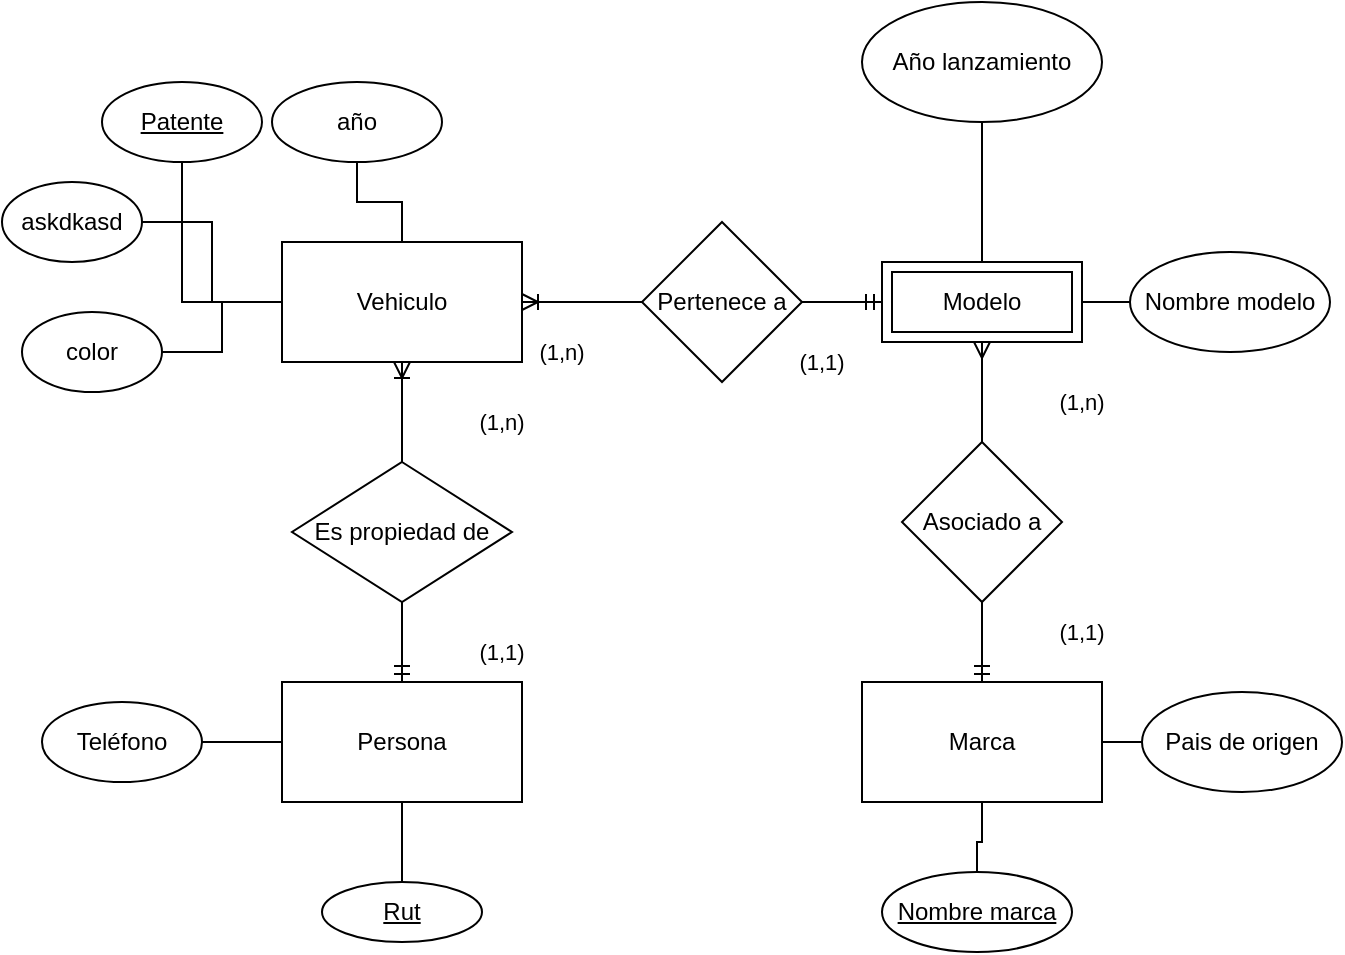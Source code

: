 <mxfile version="17.2.4" type="device" pages="4"><diagram id="FeTEVUHODnW6jbgKXBpx" name="Problema 1 MER"><mxGraphModel dx="1695" dy="571" grid="1" gridSize="10" guides="1" tooltips="1" connect="1" arrows="1" fold="1" page="1" pageScale="1" pageWidth="827" pageHeight="1169" math="0" shadow="0"><root><mxCell id="0"/><mxCell id="1" parent="0"/><mxCell id="eAlijADixd8yCNqwnIqS-9" value="" style="edgeStyle=orthogonalEdgeStyle;shape=connector;rounded=0;orthogonalLoop=1;jettySize=auto;html=1;labelBackgroundColor=default;fontFamily=Helvetica;fontSize=11;fontColor=default;endArrow=none;endFill=0;strokeColor=default;startArrow=ERmany;startFill=0;" parent="1" source="eAlijADixd8yCNqwnIqS-1" target="eAlijADixd8yCNqwnIqS-8" edge="1"><mxGeometry relative="1" as="geometry"/></mxCell><mxCell id="eAlijADixd8yCNqwnIqS-35" value="" style="edgeStyle=orthogonalEdgeStyle;shape=connector;rounded=0;orthogonalLoop=1;jettySize=auto;html=1;labelBackgroundColor=default;fontFamily=Helvetica;fontSize=11;fontColor=default;endArrow=none;endFill=0;strokeColor=default;" parent="1" source="eAlijADixd8yCNqwnIqS-1" target="eAlijADixd8yCNqwnIqS-34" edge="1"><mxGeometry relative="1" as="geometry"/></mxCell><mxCell id="eAlijADixd8yCNqwnIqS-38" value="" style="edgeStyle=orthogonalEdgeStyle;shape=connector;rounded=0;orthogonalLoop=1;jettySize=auto;html=1;labelBackgroundColor=default;fontFamily=Helvetica;fontSize=11;fontColor=default;endArrow=none;endFill=0;strokeColor=default;" parent="1" source="eAlijADixd8yCNqwnIqS-1" target="eAlijADixd8yCNqwnIqS-37" edge="1"><mxGeometry relative="1" as="geometry"/></mxCell><mxCell id="eAlijADixd8yCNqwnIqS-1" value="Modelo" style="shape=ext;margin=3;double=1;whiteSpace=wrap;html=1;align=center;" parent="1" vertex="1"><mxGeometry x="350" y="310" width="100" height="40" as="geometry"/></mxCell><mxCell id="eAlijADixd8yCNqwnIqS-17" value="" style="edgeStyle=orthogonalEdgeStyle;shape=connector;rounded=0;orthogonalLoop=1;jettySize=auto;html=1;labelBackgroundColor=default;fontFamily=Helvetica;fontSize=11;fontColor=default;endArrow=none;endFill=0;strokeColor=default;startArrow=ERoneToMany;startFill=0;" parent="1" source="eAlijADixd8yCNqwnIqS-2" target="eAlijADixd8yCNqwnIqS-16" edge="1"><mxGeometry relative="1" as="geometry"/></mxCell><mxCell id="eAlijADixd8yCNqwnIqS-20" style="edgeStyle=orthogonalEdgeStyle;shape=connector;rounded=0;orthogonalLoop=1;jettySize=auto;html=1;entryX=0.5;entryY=0;entryDx=0;entryDy=0;labelBackgroundColor=default;fontFamily=Helvetica;fontSize=11;fontColor=default;endArrow=none;endFill=0;strokeColor=default;startArrow=ERoneToMany;startFill=0;" parent="1" source="eAlijADixd8yCNqwnIqS-2" target="eAlijADixd8yCNqwnIqS-19" edge="1"><mxGeometry relative="1" as="geometry"/></mxCell><mxCell id="eAlijADixd8yCNqwnIqS-29" value="" style="edgeStyle=orthogonalEdgeStyle;shape=connector;rounded=0;orthogonalLoop=1;jettySize=auto;html=1;labelBackgroundColor=default;fontFamily=Helvetica;fontSize=11;fontColor=default;endArrow=none;endFill=0;strokeColor=default;" parent="1" source="eAlijADixd8yCNqwnIqS-2" target="eAlijADixd8yCNqwnIqS-28" edge="1"><mxGeometry relative="1" as="geometry"/></mxCell><mxCell id="eAlijADixd8yCNqwnIqS-32" value="" style="edgeStyle=orthogonalEdgeStyle;shape=connector;rounded=0;orthogonalLoop=1;jettySize=auto;html=1;labelBackgroundColor=default;fontFamily=Helvetica;fontSize=11;fontColor=default;endArrow=none;endFill=0;strokeColor=default;" parent="1" source="eAlijADixd8yCNqwnIqS-2" target="eAlijADixd8yCNqwnIqS-31" edge="1"><mxGeometry relative="1" as="geometry"/></mxCell><mxCell id="eAlijADixd8yCNqwnIqS-33" style="edgeStyle=orthogonalEdgeStyle;shape=connector;rounded=0;orthogonalLoop=1;jettySize=auto;html=1;entryX=1;entryY=0.5;entryDx=0;entryDy=0;labelBackgroundColor=default;fontFamily=Helvetica;fontSize=11;fontColor=default;endArrow=none;endFill=0;strokeColor=default;" parent="1" source="eAlijADixd8yCNqwnIqS-2" target="eAlijADixd8yCNqwnIqS-30" edge="1"><mxGeometry relative="1" as="geometry"/></mxCell><mxCell id="aND8Yfw5KVWPtLAbmA1z-2" value="" style="edgeStyle=orthogonalEdgeStyle;rounded=0;orthogonalLoop=1;jettySize=auto;html=1;endArrow=none;endFill=0;" parent="1" source="eAlijADixd8yCNqwnIqS-2" target="aND8Yfw5KVWPtLAbmA1z-1" edge="1"><mxGeometry relative="1" as="geometry"/></mxCell><mxCell id="eAlijADixd8yCNqwnIqS-2" value="Vehiculo" style="whiteSpace=wrap;html=1;" parent="1" vertex="1"><mxGeometry x="50" y="300" width="120" height="60" as="geometry"/></mxCell><mxCell id="eAlijADixd8yCNqwnIqS-45" value="" style="edgeStyle=orthogonalEdgeStyle;shape=connector;rounded=0;orthogonalLoop=1;jettySize=auto;html=1;labelBackgroundColor=default;fontFamily=Helvetica;fontSize=11;fontColor=default;endArrow=none;endFill=0;strokeColor=default;" parent="1" source="eAlijADixd8yCNqwnIqS-4" target="eAlijADixd8yCNqwnIqS-44" edge="1"><mxGeometry relative="1" as="geometry"/></mxCell><mxCell id="eAlijADixd8yCNqwnIqS-47" value="" style="edgeStyle=orthogonalEdgeStyle;shape=connector;rounded=0;orthogonalLoop=1;jettySize=auto;html=1;labelBackgroundColor=default;fontFamily=Helvetica;fontSize=11;fontColor=default;endArrow=none;endFill=0;strokeColor=default;" parent="1" source="eAlijADixd8yCNqwnIqS-4" target="eAlijADixd8yCNqwnIqS-46" edge="1"><mxGeometry relative="1" as="geometry"/></mxCell><mxCell id="eAlijADixd8yCNqwnIqS-4" value="Persona" style="whiteSpace=wrap;html=1;" parent="1" vertex="1"><mxGeometry x="50" y="520" width="120" height="60" as="geometry"/></mxCell><mxCell id="eAlijADixd8yCNqwnIqS-40" value="" style="edgeStyle=orthogonalEdgeStyle;shape=connector;rounded=0;orthogonalLoop=1;jettySize=auto;html=1;labelBackgroundColor=default;fontFamily=Helvetica;fontSize=11;fontColor=default;endArrow=none;endFill=0;strokeColor=default;" parent="1" source="eAlijADixd8yCNqwnIqS-6" target="eAlijADixd8yCNqwnIqS-39" edge="1"><mxGeometry relative="1" as="geometry"/></mxCell><mxCell id="eAlijADixd8yCNqwnIqS-42" value="" style="edgeStyle=orthogonalEdgeStyle;shape=connector;rounded=0;orthogonalLoop=1;jettySize=auto;html=1;labelBackgroundColor=default;fontFamily=Helvetica;fontSize=11;fontColor=default;endArrow=none;endFill=0;strokeColor=default;" parent="1" source="eAlijADixd8yCNqwnIqS-6" target="eAlijADixd8yCNqwnIqS-41" edge="1"><mxGeometry relative="1" as="geometry"/></mxCell><mxCell id="eAlijADixd8yCNqwnIqS-6" value="Marca" style="whiteSpace=wrap;html=1;" parent="1" vertex="1"><mxGeometry x="340" y="520" width="120" height="60" as="geometry"/></mxCell><mxCell id="eAlijADixd8yCNqwnIqS-11" style="edgeStyle=orthogonalEdgeStyle;shape=connector;rounded=0;orthogonalLoop=1;jettySize=auto;html=1;entryX=0.5;entryY=0;entryDx=0;entryDy=0;labelBackgroundColor=default;fontFamily=Helvetica;fontSize=11;fontColor=default;endArrow=ERmandOne;endFill=0;strokeColor=default;" parent="1" source="eAlijADixd8yCNqwnIqS-8" target="eAlijADixd8yCNqwnIqS-6" edge="1"><mxGeometry relative="1" as="geometry"/></mxCell><mxCell id="eAlijADixd8yCNqwnIqS-8" value="Asociado a" style="rhombus;whiteSpace=wrap;html=1;" parent="1" vertex="1"><mxGeometry x="360" y="400" width="80" height="80" as="geometry"/></mxCell><mxCell id="eAlijADixd8yCNqwnIqS-18" style="edgeStyle=orthogonalEdgeStyle;shape=connector;rounded=0;orthogonalLoop=1;jettySize=auto;html=1;entryX=0;entryY=0.5;entryDx=0;entryDy=0;labelBackgroundColor=default;fontFamily=Helvetica;fontSize=11;fontColor=default;endArrow=ERmandOne;endFill=0;strokeColor=default;" parent="1" source="eAlijADixd8yCNqwnIqS-16" target="eAlijADixd8yCNqwnIqS-1" edge="1"><mxGeometry relative="1" as="geometry"/></mxCell><mxCell id="eAlijADixd8yCNqwnIqS-16" value="Pertenece a" style="rhombus;whiteSpace=wrap;html=1;" parent="1" vertex="1"><mxGeometry x="230" y="290" width="80" height="80" as="geometry"/></mxCell><mxCell id="eAlijADixd8yCNqwnIqS-21" style="edgeStyle=orthogonalEdgeStyle;shape=connector;rounded=0;orthogonalLoop=1;jettySize=auto;html=1;entryX=0.5;entryY=0;entryDx=0;entryDy=0;labelBackgroundColor=default;fontFamily=Helvetica;fontSize=11;fontColor=default;endArrow=ERmandOne;endFill=0;strokeColor=default;" parent="1" source="eAlijADixd8yCNqwnIqS-19" target="eAlijADixd8yCNqwnIqS-4" edge="1"><mxGeometry relative="1" as="geometry"/></mxCell><mxCell id="eAlijADixd8yCNqwnIqS-19" value="Es propiedad de" style="rhombus;whiteSpace=wrap;html=1;" parent="1" vertex="1"><mxGeometry x="55" y="410" width="110" height="70" as="geometry"/></mxCell><mxCell id="eAlijADixd8yCNqwnIqS-22" value="(1,n)" style="text;html=1;strokeColor=none;fillColor=none;align=center;verticalAlign=middle;whiteSpace=wrap;rounded=0;fontFamily=Helvetica;fontSize=11;fontColor=default;" parent="1" vertex="1"><mxGeometry x="160" y="340" width="60" height="30" as="geometry"/></mxCell><mxCell id="eAlijADixd8yCNqwnIqS-23" value="(1,1)" style="text;html=1;strokeColor=none;fillColor=none;align=center;verticalAlign=middle;whiteSpace=wrap;rounded=0;fontFamily=Helvetica;fontSize=11;fontColor=default;" parent="1" vertex="1"><mxGeometry x="130" y="490" width="60" height="30" as="geometry"/></mxCell><mxCell id="eAlijADixd8yCNqwnIqS-24" value="(1,n)" style="text;html=1;strokeColor=none;fillColor=none;align=center;verticalAlign=middle;whiteSpace=wrap;rounded=0;fontFamily=Helvetica;fontSize=11;fontColor=default;" parent="1" vertex="1"><mxGeometry x="420" y="365" width="60" height="30" as="geometry"/></mxCell><mxCell id="eAlijADixd8yCNqwnIqS-25" value="(1,1)" style="text;html=1;strokeColor=none;fillColor=none;align=center;verticalAlign=middle;whiteSpace=wrap;rounded=0;fontFamily=Helvetica;fontSize=11;fontColor=default;" parent="1" vertex="1"><mxGeometry x="420" y="480" width="60" height="30" as="geometry"/></mxCell><mxCell id="eAlijADixd8yCNqwnIqS-27" value="(1,1)" style="text;html=1;strokeColor=none;fillColor=none;align=center;verticalAlign=middle;whiteSpace=wrap;rounded=0;fontFamily=Helvetica;fontSize=11;fontColor=default;" parent="1" vertex="1"><mxGeometry x="290" y="345" width="60" height="30" as="geometry"/></mxCell><mxCell id="eAlijADixd8yCNqwnIqS-28" value="año" style="ellipse;whiteSpace=wrap;html=1;" parent="1" vertex="1"><mxGeometry x="45" y="220" width="85" height="40" as="geometry"/></mxCell><mxCell id="eAlijADixd8yCNqwnIqS-30" value="color" style="ellipse;whiteSpace=wrap;html=1;" parent="1" vertex="1"><mxGeometry x="-80" y="335" width="70" height="40" as="geometry"/></mxCell><mxCell id="eAlijADixd8yCNqwnIqS-31" value="&lt;u&gt;Patente&lt;/u&gt;" style="ellipse;whiteSpace=wrap;html=1;" parent="1" vertex="1"><mxGeometry x="-40" y="220" width="80" height="40" as="geometry"/></mxCell><mxCell id="eAlijADixd8yCNqwnIqS-34" value="Año lanzamiento" style="ellipse;whiteSpace=wrap;html=1;" parent="1" vertex="1"><mxGeometry x="340" y="180" width="120" height="60" as="geometry"/></mxCell><mxCell id="eAlijADixd8yCNqwnIqS-37" value="Nombre modelo" style="ellipse;whiteSpace=wrap;html=1;" parent="1" vertex="1"><mxGeometry x="474" y="305" width="100" height="50" as="geometry"/></mxCell><mxCell id="eAlijADixd8yCNqwnIqS-39" value="&lt;u&gt;Nombre marca&lt;/u&gt;" style="ellipse;whiteSpace=wrap;html=1;" parent="1" vertex="1"><mxGeometry x="350" y="615" width="95" height="40" as="geometry"/></mxCell><mxCell id="eAlijADixd8yCNqwnIqS-41" value="Pais de origen" style="ellipse;whiteSpace=wrap;html=1;" parent="1" vertex="1"><mxGeometry x="480" y="525" width="100" height="50" as="geometry"/></mxCell><mxCell id="eAlijADixd8yCNqwnIqS-44" value="&lt;u&gt;Rut&lt;/u&gt;" style="ellipse;whiteSpace=wrap;html=1;" parent="1" vertex="1"><mxGeometry x="70" y="620" width="80" height="30" as="geometry"/></mxCell><mxCell id="eAlijADixd8yCNqwnIqS-46" value="Teléfono" style="ellipse;whiteSpace=wrap;html=1;" parent="1" vertex="1"><mxGeometry x="-70" y="530" width="80" height="40" as="geometry"/></mxCell><mxCell id="DFjZE_S39cY2DiMpNn_W-1" value="(1,n)" style="text;html=1;strokeColor=none;fillColor=none;align=center;verticalAlign=middle;whiteSpace=wrap;rounded=0;fontFamily=Helvetica;fontSize=11;fontColor=default;" parent="1" vertex="1"><mxGeometry x="130" y="375" width="60" height="30" as="geometry"/></mxCell><mxCell id="aND8Yfw5KVWPtLAbmA1z-1" value="askdkasd" style="ellipse;whiteSpace=wrap;html=1;" parent="1" vertex="1"><mxGeometry x="-90" y="270" width="70" height="40" as="geometry"/></mxCell></root></mxGraphModel></diagram><diagram id="ierAbVzmoJfhPXEU9FlO" name="Problema 1 ER"><mxGraphModel dx="868" dy="571" grid="1" gridSize="10" guides="1" tooltips="1" connect="1" arrows="1" fold="1" page="1" pageScale="1" pageWidth="827" pageHeight="1169" math="0" shadow="0"><root><mxCell id="0"/><mxCell id="1" parent="0"/><mxCell id="B7SVdJvFRqgjjWsrW8Qo-39" style="edgeStyle=orthogonalEdgeStyle;shape=connector;rounded=0;orthogonalLoop=1;jettySize=auto;html=1;entryX=0.5;entryY=0;entryDx=0;entryDy=0;labelBackgroundColor=default;fontFamily=Helvetica;fontSize=11;fontColor=default;startArrow=ERoneToMany;startFill=0;endArrow=ERmandOne;endFill=0;strokeColor=default;" parent="1" source="aEmFeSSKB9h5bBuDPk_W-1" target="B7SVdJvFRqgjjWsrW8Qo-12" edge="1"><mxGeometry relative="1" as="geometry"><mxPoint x="510" y="215" as="sourcePoint"/></mxGeometry></mxCell><mxCell id="EK0SwFGWpsUuicQt6Kto-5" value="" style="edgeStyle=orthogonalEdgeStyle;shape=connector;rounded=0;orthogonalLoop=1;jettySize=auto;html=1;labelBackgroundColor=default;fontFamily=Helvetica;fontSize=11;fontColor=default;endArrow=ERmandOne;endFill=0;strokeColor=default;startArrow=ERoneToMany;startFill=0;" parent="1" source="EK0SwFGWpsUuicQt6Kto-40" target="aEmFeSSKB9h5bBuDPk_W-1" edge="1"><mxGeometry relative="1" as="geometry"><mxPoint x="300" y="190" as="sourcePoint"/><mxPoint x="460" y="195" as="targetPoint"/></mxGeometry></mxCell><mxCell id="B7SVdJvFRqgjjWsrW8Qo-11" style="edgeStyle=orthogonalEdgeStyle;shape=connector;rounded=0;orthogonalLoop=1;jettySize=auto;html=1;entryX=0.5;entryY=0;entryDx=0;entryDy=0;labelBackgroundColor=default;fontFamily=Helvetica;fontSize=11;fontColor=default;startArrow=ERoneToMany;startFill=0;endArrow=ERmandOne;endFill=0;strokeColor=default;" parent="1" source="EK0SwFGWpsUuicQt6Kto-40" target="B7SVdJvFRqgjjWsrW8Qo-1" edge="1"><mxGeometry relative="1" as="geometry"/></mxCell><mxCell id="EK0SwFGWpsUuicQt6Kto-40" value="Vehiculo" style="shape=table;startSize=30;container=1;collapsible=1;childLayout=tableLayout;fixedRows=1;rowLines=0;fontStyle=1;align=center;resizeLast=1;fontFamily=Helvetica;fontSize=11;fontColor=default;" parent="1" vertex="1"><mxGeometry x="190" y="150" width="160" height="120" as="geometry"/></mxCell><mxCell id="EK0SwFGWpsUuicQt6Kto-41" value="" style="shape=tableRow;horizontal=0;startSize=0;swimlaneHead=0;swimlaneBody=0;fillColor=none;collapsible=0;dropTarget=0;points=[[0,0.5],[1,0.5]];portConstraint=eastwest;top=0;left=0;right=0;bottom=1;fontFamily=Helvetica;fontSize=11;fontColor=default;" parent="EK0SwFGWpsUuicQt6Kto-40" vertex="1"><mxGeometry y="30" width="160" height="30" as="geometry"/></mxCell><mxCell id="EK0SwFGWpsUuicQt6Kto-42" value="PK" style="shape=partialRectangle;connectable=0;fillColor=none;top=0;left=0;bottom=0;right=0;fontStyle=1;overflow=hidden;fontFamily=Helvetica;fontSize=11;fontColor=default;" parent="EK0SwFGWpsUuicQt6Kto-41" vertex="1"><mxGeometry width="30" height="30" as="geometry"><mxRectangle width="30" height="30" as="alternateBounds"/></mxGeometry></mxCell><mxCell id="EK0SwFGWpsUuicQt6Kto-43" value="Patente" style="shape=partialRectangle;connectable=0;fillColor=none;top=0;left=0;bottom=0;right=0;align=left;spacingLeft=6;fontStyle=5;overflow=hidden;fontFamily=Helvetica;fontSize=11;fontColor=default;" parent="EK0SwFGWpsUuicQt6Kto-41" vertex="1"><mxGeometry x="30" width="130" height="30" as="geometry"><mxRectangle width="130" height="30" as="alternateBounds"/></mxGeometry></mxCell><mxCell id="EK0SwFGWpsUuicQt6Kto-44" value="" style="shape=tableRow;horizontal=0;startSize=0;swimlaneHead=0;swimlaneBody=0;fillColor=none;collapsible=0;dropTarget=0;points=[[0,0.5],[1,0.5]];portConstraint=eastwest;top=0;left=0;right=0;bottom=0;fontFamily=Helvetica;fontSize=11;fontColor=default;" parent="EK0SwFGWpsUuicQt6Kto-40" vertex="1"><mxGeometry y="60" width="160" height="30" as="geometry"/></mxCell><mxCell id="EK0SwFGWpsUuicQt6Kto-45" value="" style="shape=partialRectangle;connectable=0;fillColor=none;top=0;left=0;bottom=0;right=0;editable=1;overflow=hidden;fontFamily=Helvetica;fontSize=11;fontColor=default;" parent="EK0SwFGWpsUuicQt6Kto-44" vertex="1"><mxGeometry width="30" height="30" as="geometry"><mxRectangle width="30" height="30" as="alternateBounds"/></mxGeometry></mxCell><mxCell id="EK0SwFGWpsUuicQt6Kto-46" value="Año " style="shape=partialRectangle;connectable=0;fillColor=none;top=0;left=0;bottom=0;right=0;align=left;spacingLeft=6;overflow=hidden;fontFamily=Helvetica;fontSize=11;fontColor=default;" parent="EK0SwFGWpsUuicQt6Kto-44" vertex="1"><mxGeometry x="30" width="130" height="30" as="geometry"><mxRectangle width="130" height="30" as="alternateBounds"/></mxGeometry></mxCell><mxCell id="EK0SwFGWpsUuicQt6Kto-47" value="" style="shape=tableRow;horizontal=0;startSize=0;swimlaneHead=0;swimlaneBody=0;fillColor=none;collapsible=0;dropTarget=0;points=[[0,0.5],[1,0.5]];portConstraint=eastwest;top=0;left=0;right=0;bottom=0;fontFamily=Helvetica;fontSize=11;fontColor=default;" parent="EK0SwFGWpsUuicQt6Kto-40" vertex="1"><mxGeometry y="90" width="160" height="30" as="geometry"/></mxCell><mxCell id="EK0SwFGWpsUuicQt6Kto-48" value="" style="shape=partialRectangle;connectable=0;fillColor=none;top=0;left=0;bottom=0;right=0;editable=1;overflow=hidden;fontFamily=Helvetica;fontSize=11;fontColor=default;" parent="EK0SwFGWpsUuicQt6Kto-47" vertex="1"><mxGeometry width="30" height="30" as="geometry"><mxRectangle width="30" height="30" as="alternateBounds"/></mxGeometry></mxCell><mxCell id="EK0SwFGWpsUuicQt6Kto-49" value="Color" style="shape=partialRectangle;connectable=0;fillColor=none;top=0;left=0;bottom=0;right=0;align=left;spacingLeft=6;overflow=hidden;fontFamily=Helvetica;fontSize=11;fontColor=default;" parent="EK0SwFGWpsUuicQt6Kto-47" vertex="1"><mxGeometry x="30" width="130" height="30" as="geometry"><mxRectangle width="130" height="30" as="alternateBounds"/></mxGeometry></mxCell><mxCell id="EK0SwFGWpsUuicQt6Kto-54" value="Es propiedad de" style="text;html=1;strokeColor=none;fillColor=none;align=center;verticalAlign=middle;whiteSpace=wrap;rounded=0;fontFamily=Helvetica;fontSize=11;fontColor=default;" parent="1" vertex="1"><mxGeometry x="290" y="290" width="90" height="30" as="geometry"/></mxCell><mxCell id="B7SVdJvFRqgjjWsrW8Qo-1" value="Persona" style="shape=table;startSize=30;container=1;collapsible=1;childLayout=tableLayout;fixedRows=1;rowLines=0;fontStyle=1;align=center;resizeLast=1;fontFamily=Helvetica;fontSize=11;fontColor=default;" parent="1" vertex="1"><mxGeometry x="180" y="340" width="180" height="160" as="geometry"/></mxCell><mxCell id="B7SVdJvFRqgjjWsrW8Qo-2" value="" style="shape=tableRow;horizontal=0;startSize=0;swimlaneHead=0;swimlaneBody=0;fillColor=none;collapsible=0;dropTarget=0;points=[[0,0.5],[1,0.5]];portConstraint=eastwest;top=0;left=0;right=0;bottom=1;fontFamily=Helvetica;fontSize=11;fontColor=default;" parent="B7SVdJvFRqgjjWsrW8Qo-1" vertex="1"><mxGeometry y="30" width="180" height="30" as="geometry"/></mxCell><mxCell id="B7SVdJvFRqgjjWsrW8Qo-3" value="PK" style="shape=partialRectangle;connectable=0;fillColor=none;top=0;left=0;bottom=0;right=0;fontStyle=1;overflow=hidden;fontFamily=Helvetica;fontSize=11;fontColor=default;" parent="B7SVdJvFRqgjjWsrW8Qo-2" vertex="1"><mxGeometry width="30" height="30" as="geometry"><mxRectangle width="30" height="30" as="alternateBounds"/></mxGeometry></mxCell><mxCell id="B7SVdJvFRqgjjWsrW8Qo-4" value="Rut" style="shape=partialRectangle;connectable=0;fillColor=none;top=0;left=0;bottom=0;right=0;align=left;spacingLeft=6;fontStyle=5;overflow=hidden;fontFamily=Helvetica;fontSize=11;fontColor=default;" parent="B7SVdJvFRqgjjWsrW8Qo-2" vertex="1"><mxGeometry x="30" width="150" height="30" as="geometry"><mxRectangle width="150" height="30" as="alternateBounds"/></mxGeometry></mxCell><mxCell id="B7SVdJvFRqgjjWsrW8Qo-5" value="" style="shape=tableRow;horizontal=0;startSize=0;swimlaneHead=0;swimlaneBody=0;fillColor=none;collapsible=0;dropTarget=0;points=[[0,0.5],[1,0.5]];portConstraint=eastwest;top=0;left=0;right=0;bottom=0;fontFamily=Helvetica;fontSize=11;fontColor=default;" parent="B7SVdJvFRqgjjWsrW8Qo-1" vertex="1"><mxGeometry y="60" width="180" height="30" as="geometry"/></mxCell><mxCell id="B7SVdJvFRqgjjWsrW8Qo-6" value="" style="shape=partialRectangle;connectable=0;fillColor=none;top=0;left=0;bottom=0;right=0;editable=1;overflow=hidden;fontFamily=Helvetica;fontSize=11;fontColor=default;" parent="B7SVdJvFRqgjjWsrW8Qo-5" vertex="1"><mxGeometry width="30" height="30" as="geometry"><mxRectangle width="30" height="30" as="alternateBounds"/></mxGeometry></mxCell><mxCell id="B7SVdJvFRqgjjWsrW8Qo-7" value="Teléfono" style="shape=partialRectangle;connectable=0;fillColor=none;top=0;left=0;bottom=0;right=0;align=left;spacingLeft=6;overflow=hidden;fontFamily=Helvetica;fontSize=11;fontColor=default;" parent="B7SVdJvFRqgjjWsrW8Qo-5" vertex="1"><mxGeometry x="30" width="150" height="30" as="geometry"><mxRectangle width="150" height="30" as="alternateBounds"/></mxGeometry></mxCell><mxCell id="B7SVdJvFRqgjjWsrW8Qo-8" value="" style="shape=tableRow;horizontal=0;startSize=0;swimlaneHead=0;swimlaneBody=0;fillColor=none;collapsible=0;dropTarget=0;points=[[0,0.5],[1,0.5]];portConstraint=eastwest;top=0;left=0;right=0;bottom=0;fontFamily=Helvetica;fontSize=11;fontColor=default;" parent="B7SVdJvFRqgjjWsrW8Qo-1" vertex="1"><mxGeometry y="90" width="180" height="30" as="geometry"/></mxCell><mxCell id="B7SVdJvFRqgjjWsrW8Qo-9" value="" style="shape=partialRectangle;connectable=0;fillColor=none;top=0;left=0;bottom=0;right=0;editable=1;overflow=hidden;fontFamily=Helvetica;fontSize=11;fontColor=default;" parent="B7SVdJvFRqgjjWsrW8Qo-8" vertex="1"><mxGeometry width="30" height="30" as="geometry"><mxRectangle width="30" height="30" as="alternateBounds"/></mxGeometry></mxCell><mxCell id="B7SVdJvFRqgjjWsrW8Qo-10" value="Nombre" style="shape=partialRectangle;connectable=0;fillColor=none;top=0;left=0;bottom=0;right=0;align=left;spacingLeft=6;overflow=hidden;fontFamily=Helvetica;fontSize=11;fontColor=default;" parent="B7SVdJvFRqgjjWsrW8Qo-8" vertex="1"><mxGeometry x="30" width="150" height="30" as="geometry"><mxRectangle width="150" height="30" as="alternateBounds"/></mxGeometry></mxCell><mxCell id="B7SVdJvFRqgjjWsrW8Qo-36" value="" style="shape=tableRow;horizontal=0;startSize=0;swimlaneHead=0;swimlaneBody=0;fillColor=none;collapsible=0;dropTarget=0;points=[[0,0.5],[1,0.5]];portConstraint=eastwest;top=0;left=0;right=0;bottom=0;fontFamily=Helvetica;fontSize=11;fontColor=default;" parent="B7SVdJvFRqgjjWsrW8Qo-1" vertex="1"><mxGeometry y="120" width="180" height="30" as="geometry"/></mxCell><mxCell id="B7SVdJvFRqgjjWsrW8Qo-37" value="" style="shape=partialRectangle;connectable=0;fillColor=none;top=0;left=0;bottom=0;right=0;editable=1;overflow=hidden;fontFamily=Helvetica;fontSize=11;fontColor=default;" parent="B7SVdJvFRqgjjWsrW8Qo-36" vertex="1"><mxGeometry width="30" height="30" as="geometry"><mxRectangle width="30" height="30" as="alternateBounds"/></mxGeometry></mxCell><mxCell id="B7SVdJvFRqgjjWsrW8Qo-38" value="Comuna" style="shape=partialRectangle;connectable=0;fillColor=none;top=0;left=0;bottom=0;right=0;align=left;spacingLeft=6;overflow=hidden;fontFamily=Helvetica;fontSize=11;fontColor=default;" parent="B7SVdJvFRqgjjWsrW8Qo-36" vertex="1"><mxGeometry x="30" width="150" height="30" as="geometry"><mxRectangle width="150" height="30" as="alternateBounds"/></mxGeometry></mxCell><mxCell id="B7SVdJvFRqgjjWsrW8Qo-12" value="Marca" style="shape=table;startSize=30;container=1;collapsible=1;childLayout=tableLayout;fixedRows=1;rowLines=0;fontStyle=1;align=center;resizeLast=1;fontFamily=Helvetica;fontSize=11;fontColor=default;" parent="1" vertex="1"><mxGeometry x="460" y="340" width="180" height="100" as="geometry"/></mxCell><mxCell id="B7SVdJvFRqgjjWsrW8Qo-13" value="" style="shape=tableRow;horizontal=0;startSize=0;swimlaneHead=0;swimlaneBody=0;fillColor=none;collapsible=0;dropTarget=0;points=[[0,0.5],[1,0.5]];portConstraint=eastwest;top=0;left=0;right=0;bottom=1;fontFamily=Helvetica;fontSize=11;fontColor=default;" parent="B7SVdJvFRqgjjWsrW8Qo-12" vertex="1"><mxGeometry y="30" width="180" height="30" as="geometry"/></mxCell><mxCell id="B7SVdJvFRqgjjWsrW8Qo-14" value="PK" style="shape=partialRectangle;connectable=0;fillColor=none;top=0;left=0;bottom=0;right=0;fontStyle=1;overflow=hidden;fontFamily=Helvetica;fontSize=11;fontColor=default;" parent="B7SVdJvFRqgjjWsrW8Qo-13" vertex="1"><mxGeometry width="30" height="30" as="geometry"><mxRectangle width="30" height="30" as="alternateBounds"/></mxGeometry></mxCell><mxCell id="B7SVdJvFRqgjjWsrW8Qo-15" value="Nombre" style="shape=partialRectangle;connectable=0;fillColor=none;top=0;left=0;bottom=0;right=0;align=left;spacingLeft=6;fontStyle=5;overflow=hidden;fontFamily=Helvetica;fontSize=11;fontColor=default;" parent="B7SVdJvFRqgjjWsrW8Qo-13" vertex="1"><mxGeometry x="30" width="150" height="30" as="geometry"><mxRectangle width="150" height="30" as="alternateBounds"/></mxGeometry></mxCell><mxCell id="B7SVdJvFRqgjjWsrW8Qo-16" value="" style="shape=tableRow;horizontal=0;startSize=0;swimlaneHead=0;swimlaneBody=0;fillColor=none;collapsible=0;dropTarget=0;points=[[0,0.5],[1,0.5]];portConstraint=eastwest;top=0;left=0;right=0;bottom=0;fontFamily=Helvetica;fontSize=11;fontColor=default;" parent="B7SVdJvFRqgjjWsrW8Qo-12" vertex="1"><mxGeometry y="60" width="180" height="30" as="geometry"/></mxCell><mxCell id="B7SVdJvFRqgjjWsrW8Qo-17" value="" style="shape=partialRectangle;connectable=0;fillColor=none;top=0;left=0;bottom=0;right=0;editable=1;overflow=hidden;fontFamily=Helvetica;fontSize=11;fontColor=default;" parent="B7SVdJvFRqgjjWsrW8Qo-16" vertex="1"><mxGeometry width="30" height="30" as="geometry"><mxRectangle width="30" height="30" as="alternateBounds"/></mxGeometry></mxCell><mxCell id="B7SVdJvFRqgjjWsrW8Qo-18" value="Pais de origen" style="shape=partialRectangle;connectable=0;fillColor=none;top=0;left=0;bottom=0;right=0;align=left;spacingLeft=6;overflow=hidden;fontFamily=Helvetica;fontSize=11;fontColor=default;" parent="B7SVdJvFRqgjjWsrW8Qo-16" vertex="1"><mxGeometry x="30" width="150" height="30" as="geometry"><mxRectangle width="150" height="30" as="alternateBounds"/></mxGeometry></mxCell><mxCell id="B7SVdJvFRqgjjWsrW8Qo-40" value="Asociado a" style="text;html=1;strokeColor=none;fillColor=none;align=center;verticalAlign=middle;whiteSpace=wrap;rounded=0;fontFamily=Helvetica;fontSize=11;fontColor=default;" parent="1" vertex="1"><mxGeometry x="550" y="290" width="90" height="30" as="geometry"/></mxCell><mxCell id="aEmFeSSKB9h5bBuDPk_W-1" value="Modelo" style="shape=table;startSize=30;container=1;collapsible=1;childLayout=tableLayout;fixedRows=1;rowLines=0;fontStyle=1;align=center;resizeLast=1;fontFamily=Helvetica;fontSize=11;fontColor=default;" parent="1" vertex="1"><mxGeometry x="470" y="150" width="160" height="120" as="geometry"/></mxCell><mxCell id="aEmFeSSKB9h5bBuDPk_W-2" value="" style="shape=tableRow;horizontal=0;startSize=0;swimlaneHead=0;swimlaneBody=0;fillColor=none;collapsible=0;dropTarget=0;points=[[0,0.5],[1,0.5]];portConstraint=eastwest;top=0;left=0;right=0;bottom=1;fontFamily=Helvetica;fontSize=11;fontColor=default;" parent="aEmFeSSKB9h5bBuDPk_W-1" vertex="1"><mxGeometry y="30" width="160" height="30" as="geometry"/></mxCell><mxCell id="aEmFeSSKB9h5bBuDPk_W-3" value="PK" style="shape=partialRectangle;connectable=0;fillColor=none;top=0;left=0;bottom=0;right=0;fontStyle=1;overflow=hidden;fontFamily=Helvetica;fontSize=11;fontColor=default;" parent="aEmFeSSKB9h5bBuDPk_W-2" vertex="1"><mxGeometry width="30" height="30" as="geometry"><mxRectangle width="30" height="30" as="alternateBounds"/></mxGeometry></mxCell><mxCell id="aEmFeSSKB9h5bBuDPk_W-4" value="Nombre_Modelo" style="shape=partialRectangle;connectable=0;fillColor=none;top=0;left=0;bottom=0;right=0;align=left;spacingLeft=6;fontStyle=5;overflow=hidden;fontFamily=Helvetica;fontSize=11;fontColor=default;" parent="aEmFeSSKB9h5bBuDPk_W-2" vertex="1"><mxGeometry x="30" width="130" height="30" as="geometry"><mxRectangle width="130" height="30" as="alternateBounds"/></mxGeometry></mxCell><mxCell id="aEmFeSSKB9h5bBuDPk_W-5" value="" style="shape=tableRow;horizontal=0;startSize=0;swimlaneHead=0;swimlaneBody=0;fillColor=none;collapsible=0;dropTarget=0;points=[[0,0.5],[1,0.5]];portConstraint=eastwest;top=0;left=0;right=0;bottom=0;fontFamily=Helvetica;fontSize=11;fontColor=default;" parent="aEmFeSSKB9h5bBuDPk_W-1" vertex="1"><mxGeometry y="60" width="160" height="30" as="geometry"/></mxCell><mxCell id="aEmFeSSKB9h5bBuDPk_W-6" value="" style="shape=partialRectangle;connectable=0;fillColor=none;top=0;left=0;bottom=0;right=0;editable=1;overflow=hidden;fontFamily=Helvetica;fontSize=11;fontColor=default;" parent="aEmFeSSKB9h5bBuDPk_W-5" vertex="1"><mxGeometry width="30" height="30" as="geometry"><mxRectangle width="30" height="30" as="alternateBounds"/></mxGeometry></mxCell><mxCell id="aEmFeSSKB9h5bBuDPk_W-7" value="Año lanzamiento" style="shape=partialRectangle;connectable=0;fillColor=none;top=0;left=0;bottom=0;right=0;align=left;spacingLeft=6;overflow=hidden;fontFamily=Helvetica;fontSize=11;fontColor=default;" parent="aEmFeSSKB9h5bBuDPk_W-5" vertex="1"><mxGeometry x="30" width="130" height="30" as="geometry"><mxRectangle width="130" height="30" as="alternateBounds"/></mxGeometry></mxCell><mxCell id="AfdowksreQU9G7zfCATi-1" value="Pertenece a" style="text;html=1;strokeColor=none;fillColor=none;align=center;verticalAlign=middle;whiteSpace=wrap;rounded=0;fontFamily=Helvetica;fontSize=11;fontColor=default;" parent="1" vertex="1"><mxGeometry x="360" y="170" width="90" height="30" as="geometry"/></mxCell></root></mxGraphModel></diagram><diagram id="keDV7Yxb-2NH9hBOwZox" name="Problema 2 MER"><mxGraphModel dx="868" dy="571" grid="1" gridSize="10" guides="1" tooltips="1" connect="1" arrows="1" fold="1" page="1" pageScale="1" pageWidth="827" pageHeight="1169" math="0" shadow="0"><root><mxCell id="0"/><mxCell id="1" parent="0"/><mxCell id="iUUX5LXRx1ekDXbynn4S-1" value="" style="edgeStyle=orthogonalEdgeStyle;shape=connector;rounded=0;orthogonalLoop=1;jettySize=auto;html=1;labelBackgroundColor=default;fontFamily=Helvetica;fontSize=11;fontColor=default;endArrow=none;endFill=0;strokeColor=default;startArrow=ERoneToMany;startFill=0;" parent="1" source="iUUX5LXRx1ekDXbynn4S-40" target="iUUX5LXRx1ekDXbynn4S-19" edge="1"><mxGeometry relative="1" as="geometry"><mxPoint x="564" y="220" as="sourcePoint"/></mxGeometry></mxCell><mxCell id="iUUX5LXRx1ekDXbynn4S-5" value="" style="edgeStyle=orthogonalEdgeStyle;shape=connector;rounded=0;orthogonalLoop=1;jettySize=auto;html=1;labelBackgroundColor=default;fontFamily=Helvetica;fontSize=11;fontColor=default;endArrow=none;endFill=0;strokeColor=default;startArrow=ERoneToMany;startFill=0;" parent="1" source="iUUX5LXRx1ekDXbynn4S-10" target="iUUX5LXRx1ekDXbynn4S-21" edge="1"><mxGeometry relative="1" as="geometry"/></mxCell><mxCell id="iUUX5LXRx1ekDXbynn4S-6" style="edgeStyle=orthogonalEdgeStyle;shape=connector;rounded=0;orthogonalLoop=1;jettySize=auto;html=1;entryX=0.5;entryY=0;entryDx=0;entryDy=0;labelBackgroundColor=default;fontFamily=Helvetica;fontSize=11;fontColor=default;endArrow=none;endFill=0;strokeColor=default;startArrow=ERoneToMany;startFill=0;" parent="1" source="iUUX5LXRx1ekDXbynn4S-10" target="iUUX5LXRx1ekDXbynn4S-23" edge="1"><mxGeometry relative="1" as="geometry"/></mxCell><mxCell id="iUUX5LXRx1ekDXbynn4S-49" value="" style="edgeStyle=orthogonalEdgeStyle;shape=connector;curved=1;orthogonalLoop=1;jettySize=auto;html=1;labelBackgroundColor=default;fontFamily=Helvetica;fontSize=11;fontColor=default;startArrow=none;startFill=0;endArrow=none;endFill=0;strokeColor=default;" parent="1" source="iUUX5LXRx1ekDXbynn4S-10" target="iUUX5LXRx1ekDXbynn4S-48" edge="1"><mxGeometry relative="1" as="geometry"/></mxCell><mxCell id="iUUX5LXRx1ekDXbynn4S-51" value="" style="edgeStyle=orthogonalEdgeStyle;shape=connector;curved=1;orthogonalLoop=1;jettySize=auto;html=1;labelBackgroundColor=default;fontFamily=Helvetica;fontSize=11;fontColor=default;startArrow=none;startFill=0;endArrow=none;endFill=0;strokeColor=default;" parent="1" source="iUUX5LXRx1ekDXbynn4S-10" target="iUUX5LXRx1ekDXbynn4S-50" edge="1"><mxGeometry relative="1" as="geometry"/></mxCell><mxCell id="iUUX5LXRx1ekDXbynn4S-53" value="" style="edgeStyle=orthogonalEdgeStyle;shape=connector;curved=1;orthogonalLoop=1;jettySize=auto;html=1;labelBackgroundColor=default;fontFamily=Helvetica;fontSize=11;fontColor=default;startArrow=none;startFill=0;endArrow=none;endFill=0;strokeColor=default;" parent="1" source="iUUX5LXRx1ekDXbynn4S-10" target="iUUX5LXRx1ekDXbynn4S-52" edge="1"><mxGeometry relative="1" as="geometry"/></mxCell><mxCell id="iUUX5LXRx1ekDXbynn4S-55" value="" style="edgeStyle=orthogonalEdgeStyle;shape=connector;curved=1;orthogonalLoop=1;jettySize=auto;html=1;labelBackgroundColor=default;fontFamily=Helvetica;fontSize=11;fontColor=default;startArrow=none;startFill=0;endArrow=none;endFill=0;strokeColor=default;" parent="1" source="iUUX5LXRx1ekDXbynn4S-10" target="iUUX5LXRx1ekDXbynn4S-54" edge="1"><mxGeometry relative="1" as="geometry"/></mxCell><mxCell id="iUUX5LXRx1ekDXbynn4S-57" value="" style="edgeStyle=orthogonalEdgeStyle;shape=connector;curved=1;orthogonalLoop=1;jettySize=auto;html=1;labelBackgroundColor=default;fontFamily=Helvetica;fontSize=11;fontColor=default;startArrow=none;startFill=0;endArrow=none;endFill=0;strokeColor=default;" parent="1" source="iUUX5LXRx1ekDXbynn4S-10" target="iUUX5LXRx1ekDXbynn4S-56" edge="1"><mxGeometry relative="1" as="geometry"/></mxCell><mxCell id="iUUX5LXRx1ekDXbynn4S-59" value="" style="edgeStyle=orthogonalEdgeStyle;shape=connector;curved=1;orthogonalLoop=1;jettySize=auto;html=1;labelBackgroundColor=default;fontFamily=Helvetica;fontSize=11;fontColor=default;startArrow=none;startFill=0;endArrow=none;endFill=0;strokeColor=default;" parent="1" source="iUUX5LXRx1ekDXbynn4S-10" target="iUUX5LXRx1ekDXbynn4S-58" edge="1"><mxGeometry relative="1" as="geometry"/></mxCell><mxCell id="iUUX5LXRx1ekDXbynn4S-10" value="Producto" style="whiteSpace=wrap;html=1;" parent="1" vertex="1"><mxGeometry x="214" y="170" width="120" height="60" as="geometry"/></mxCell><mxCell id="iUUX5LXRx1ekDXbynn4S-43" value="" style="edgeStyle=orthogonalEdgeStyle;shape=connector;orthogonalLoop=1;jettySize=auto;html=1;labelBackgroundColor=default;fontFamily=Helvetica;fontSize=11;fontColor=default;startArrow=none;startFill=0;endArrow=none;endFill=0;strokeColor=default;curved=1;" parent="1" source="iUUX5LXRx1ekDXbynn4S-14" target="iUUX5LXRx1ekDXbynn4S-42" edge="1"><mxGeometry relative="1" as="geometry"/></mxCell><mxCell id="iUUX5LXRx1ekDXbynn4S-45" value="" style="edgeStyle=orthogonalEdgeStyle;shape=connector;orthogonalLoop=1;jettySize=auto;html=1;labelBackgroundColor=default;fontFamily=Helvetica;fontSize=11;fontColor=default;startArrow=none;startFill=0;endArrow=none;endFill=0;strokeColor=default;curved=1;" parent="1" source="iUUX5LXRx1ekDXbynn4S-14" target="iUUX5LXRx1ekDXbynn4S-44" edge="1"><mxGeometry relative="1" as="geometry"/></mxCell><mxCell id="iUUX5LXRx1ekDXbynn4S-14" value="Ubicacion" style="whiteSpace=wrap;html=1;" parent="1" vertex="1"><mxGeometry x="214" y="390" width="120" height="60" as="geometry"/></mxCell><mxCell id="iUUX5LXRx1ekDXbynn4S-66" value="" style="edgeStyle=orthogonalEdgeStyle;shape=connector;curved=1;orthogonalLoop=1;jettySize=auto;html=1;labelBackgroundColor=default;fontFamily=Helvetica;fontSize=12;fontColor=default;startArrow=none;startFill=0;endArrow=none;endFill=0;strokeColor=default;" parent="1" source="iUUX5LXRx1ekDXbynn4S-17" target="iUUX5LXRx1ekDXbynn4S-65" edge="1"><mxGeometry relative="1" as="geometry"/></mxCell><mxCell id="iUUX5LXRx1ekDXbynn4S-68" value="" style="edgeStyle=orthogonalEdgeStyle;shape=connector;curved=1;orthogonalLoop=1;jettySize=auto;html=1;labelBackgroundColor=default;fontFamily=Helvetica;fontSize=12;fontColor=default;startArrow=none;startFill=0;endArrow=none;endFill=0;strokeColor=default;" parent="1" source="iUUX5LXRx1ekDXbynn4S-17" target="iUUX5LXRx1ekDXbynn4S-67" edge="1"><mxGeometry relative="1" as="geometry"/></mxCell><mxCell id="iUUX5LXRx1ekDXbynn4S-70" value="" style="edgeStyle=orthogonalEdgeStyle;shape=connector;curved=1;orthogonalLoop=1;jettySize=auto;html=1;labelBackgroundColor=default;fontFamily=Helvetica;fontSize=12;fontColor=default;startArrow=none;startFill=0;endArrow=none;endFill=0;strokeColor=default;" parent="1" source="iUUX5LXRx1ekDXbynn4S-17" target="iUUX5LXRx1ekDXbynn4S-69" edge="1"><mxGeometry relative="1" as="geometry"/></mxCell><mxCell id="iUUX5LXRx1ekDXbynn4S-72" style="edgeStyle=orthogonalEdgeStyle;shape=connector;curved=1;orthogonalLoop=1;jettySize=auto;html=1;labelBackgroundColor=default;fontFamily=Helvetica;fontSize=12;fontColor=default;startArrow=none;startFill=0;endArrow=none;endFill=0;strokeColor=default;" parent="1" source="iUUX5LXRx1ekDXbynn4S-17" target="iUUX5LXRx1ekDXbynn4S-71" edge="1"><mxGeometry relative="1" as="geometry"/></mxCell><mxCell id="iUUX5LXRx1ekDXbynn4S-17" value="Proveedor" style="whiteSpace=wrap;html=1;" parent="1" vertex="1"><mxGeometry x="504" y="390" width="120" height="60" as="geometry"/></mxCell><mxCell id="iUUX5LXRx1ekDXbynn4S-18" style="edgeStyle=orthogonalEdgeStyle;shape=connector;rounded=0;orthogonalLoop=1;jettySize=auto;html=1;entryX=0.5;entryY=0;entryDx=0;entryDy=0;labelBackgroundColor=default;fontFamily=Helvetica;fontSize=11;fontColor=default;endArrow=ERmandOne;endFill=0;strokeColor=default;" parent="1" source="iUUX5LXRx1ekDXbynn4S-19" target="iUUX5LXRx1ekDXbynn4S-17" edge="1"><mxGeometry relative="1" as="geometry"/></mxCell><mxCell id="iUUX5LXRx1ekDXbynn4S-19" value="Asociada a" style="rhombus;whiteSpace=wrap;html=1;" parent="1" vertex="1"><mxGeometry x="524" y="270" width="80" height="80" as="geometry"/></mxCell><mxCell id="iUUX5LXRx1ekDXbynn4S-20" style="edgeStyle=orthogonalEdgeStyle;shape=connector;rounded=0;orthogonalLoop=1;jettySize=auto;html=1;entryX=0;entryY=0.5;entryDx=0;entryDy=0;labelBackgroundColor=default;fontFamily=Helvetica;fontSize=11;fontColor=default;endArrow=ERmandOne;endFill=0;strokeColor=default;" parent="1" source="iUUX5LXRx1ekDXbynn4S-21" target="iUUX5LXRx1ekDXbynn4S-40" edge="1"><mxGeometry relative="1" as="geometry"><mxPoint x="514" y="200" as="targetPoint"/></mxGeometry></mxCell><mxCell id="iUUX5LXRx1ekDXbynn4S-21" value="Pertenece a" style="rhombus;whiteSpace=wrap;html=1;" parent="1" vertex="1"><mxGeometry x="394" y="160" width="80" height="80" as="geometry"/></mxCell><mxCell id="iUUX5LXRx1ekDXbynn4S-22" style="edgeStyle=orthogonalEdgeStyle;shape=connector;rounded=0;orthogonalLoop=1;jettySize=auto;html=1;entryX=0.5;entryY=0;entryDx=0;entryDy=0;labelBackgroundColor=default;fontFamily=Helvetica;fontSize=11;fontColor=default;endArrow=ERmandOne;endFill=0;strokeColor=default;" parent="1" source="iUUX5LXRx1ekDXbynn4S-23" target="iUUX5LXRx1ekDXbynn4S-14" edge="1"><mxGeometry relative="1" as="geometry"/></mxCell><mxCell id="iUUX5LXRx1ekDXbynn4S-23" value="Se encuentra en" style="rhombus;whiteSpace=wrap;html=1;" parent="1" vertex="1"><mxGeometry x="219" y="280" width="110" height="70" as="geometry"/></mxCell><mxCell id="iUUX5LXRx1ekDXbynn4S-24" value="(1,n)" style="text;html=1;strokeColor=none;fillColor=none;align=center;verticalAlign=middle;whiteSpace=wrap;rounded=0;fontFamily=Helvetica;fontSize=11;fontColor=default;" parent="1" vertex="1"><mxGeometry x="324" y="210" width="60" height="30" as="geometry"/></mxCell><mxCell id="iUUX5LXRx1ekDXbynn4S-25" value="(1,1)" style="text;html=1;strokeColor=none;fillColor=none;align=center;verticalAlign=middle;whiteSpace=wrap;rounded=0;fontFamily=Helvetica;fontSize=11;fontColor=default;" parent="1" vertex="1"><mxGeometry x="294" y="360" width="60" height="30" as="geometry"/></mxCell><mxCell id="iUUX5LXRx1ekDXbynn4S-26" value="(1,n)" style="text;html=1;strokeColor=none;fillColor=none;align=center;verticalAlign=middle;whiteSpace=wrap;rounded=0;fontFamily=Helvetica;fontSize=11;fontColor=default;" parent="1" vertex="1"><mxGeometry x="584" y="235" width="60" height="30" as="geometry"/></mxCell><mxCell id="iUUX5LXRx1ekDXbynn4S-27" value="(1,1)" style="text;html=1;strokeColor=none;fillColor=none;align=center;verticalAlign=middle;whiteSpace=wrap;rounded=0;fontFamily=Helvetica;fontSize=11;fontColor=default;" parent="1" vertex="1"><mxGeometry x="584" y="350" width="60" height="30" as="geometry"/></mxCell><mxCell id="iUUX5LXRx1ekDXbynn4S-28" value="(1,1)" style="text;html=1;strokeColor=none;fillColor=none;align=center;verticalAlign=middle;whiteSpace=wrap;rounded=0;fontFamily=Helvetica;fontSize=11;fontColor=default;" parent="1" vertex="1"><mxGeometry x="454" y="215" width="60" height="30" as="geometry"/></mxCell><mxCell id="iUUX5LXRx1ekDXbynn4S-39" value="(1,n)" style="text;html=1;strokeColor=none;fillColor=none;align=center;verticalAlign=middle;whiteSpace=wrap;rounded=0;fontFamily=Helvetica;fontSize=11;fontColor=default;" parent="1" vertex="1"><mxGeometry x="294" y="245" width="60" height="30" as="geometry"/></mxCell><mxCell id="iUUX5LXRx1ekDXbynn4S-61" value="" style="edgeStyle=orthogonalEdgeStyle;shape=connector;curved=1;orthogonalLoop=1;jettySize=auto;html=1;labelBackgroundColor=default;fontFamily=Helvetica;fontSize=11;fontColor=default;startArrow=none;startFill=0;endArrow=none;endFill=0;strokeColor=default;" parent="1" source="iUUX5LXRx1ekDXbynn4S-40" target="iUUX5LXRx1ekDXbynn4S-60" edge="1"><mxGeometry relative="1" as="geometry"/></mxCell><mxCell id="iUUX5LXRx1ekDXbynn4S-63" value="" style="edgeStyle=orthogonalEdgeStyle;shape=connector;curved=1;orthogonalLoop=1;jettySize=auto;html=1;labelBackgroundColor=default;fontFamily=Helvetica;fontSize=12;fontColor=default;startArrow=none;startFill=0;endArrow=none;endFill=0;strokeColor=default;" parent="1" source="iUUX5LXRx1ekDXbynn4S-40" target="iUUX5LXRx1ekDXbynn4S-62" edge="1"><mxGeometry relative="1" as="geometry"/></mxCell><mxCell id="iUUX5LXRx1ekDXbynn4S-73" style="edgeStyle=orthogonalEdgeStyle;shape=connector;curved=1;orthogonalLoop=1;jettySize=auto;html=1;labelBackgroundColor=default;fontFamily=Helvetica;fontSize=12;fontColor=default;startArrow=none;startFill=0;endArrow=none;endFill=0;strokeColor=default;" parent="1" source="iUUX5LXRx1ekDXbynn4S-40" target="iUUX5LXRx1ekDXbynn4S-64" edge="1"><mxGeometry relative="1" as="geometry"/></mxCell><mxCell id="iUUX5LXRx1ekDXbynn4S-40" value="Marca" style="whiteSpace=wrap;html=1;" parent="1" vertex="1"><mxGeometry x="504" y="170" width="120" height="60" as="geometry"/></mxCell><mxCell id="iUUX5LXRx1ekDXbynn4S-42" value="&lt;u&gt;&lt;b&gt;n° Ubicacion&lt;/b&gt;&lt;/u&gt;" style="ellipse;whiteSpace=wrap;html=1;" parent="1" vertex="1"><mxGeometry x="20" y="390" width="120" height="60" as="geometry"/></mxCell><mxCell id="iUUX5LXRx1ekDXbynn4S-44" value="Nombre Ubicacion" style="ellipse;whiteSpace=wrap;html=1;" parent="1" vertex="1"><mxGeometry x="80" y="500" width="120" height="60" as="geometry"/></mxCell><mxCell id="iUUX5LXRx1ekDXbynn4S-48" value="&lt;u&gt;&lt;b&gt;id_producto&lt;/b&gt;&lt;/u&gt;" style="ellipse;whiteSpace=wrap;html=1;" parent="1" vertex="1"><mxGeometry x="298" y="80" width="86" height="40" as="geometry"/></mxCell><mxCell id="iUUX5LXRx1ekDXbynn4S-50" value="Nombre" style="ellipse;whiteSpace=wrap;html=1;" parent="1" vertex="1"><mxGeometry x="219" y="80" width="70" height="40" as="geometry"/></mxCell><mxCell id="iUUX5LXRx1ekDXbynn4S-52" value="Descripcion" style="ellipse;whiteSpace=wrap;html=1;" parent="1" vertex="1"><mxGeometry x="50" y="130" width="76" height="50" as="geometry"/></mxCell><mxCell id="iUUX5LXRx1ekDXbynn4S-54" value="Fecha de elaboracion" style="ellipse;whiteSpace=wrap;html=1;" parent="1" vertex="1"><mxGeometry x="110" y="215" width="90" height="50" as="geometry"/></mxCell><mxCell id="iUUX5LXRx1ekDXbynn4S-56" value="Fecha vencimiento" style="ellipse;whiteSpace=wrap;html=1;" parent="1" vertex="1"><mxGeometry x="124" y="90" width="90" height="50" as="geometry"/></mxCell><mxCell id="iUUX5LXRx1ekDXbynn4S-58" value="Stock" style="ellipse;whiteSpace=wrap;html=1;" parent="1" vertex="1"><mxGeometry x="50" y="180" width="70" height="40" as="geometry"/></mxCell><mxCell id="iUUX5LXRx1ekDXbynn4S-60" value="&lt;u&gt;&lt;b&gt;Nombre&lt;/b&gt;&lt;/u&gt;" style="ellipse;whiteSpace=wrap;html=1;" parent="1" vertex="1"><mxGeometry x="524" y="80" width="76" height="40" as="geometry"/></mxCell><mxCell id="iUUX5LXRx1ekDXbynn4S-62" value="Teléfono" style="ellipse;whiteSpace=wrap;html=1;" parent="1" vertex="1"><mxGeometry x="684" y="125" width="60" height="35" as="geometry"/></mxCell><mxCell id="iUUX5LXRx1ekDXbynn4S-64" value="Ubicacion fábrica" style="ellipse;whiteSpace=wrap;html=1;" parent="1" vertex="1"><mxGeometry x="608" y="90" width="76" height="40" as="geometry"/></mxCell><mxCell id="iUUX5LXRx1ekDXbynn4S-65" value="Nombre" style="ellipse;whiteSpace=wrap;html=1;" parent="1" vertex="1"><mxGeometry x="531" y="500" width="66" height="50" as="geometry"/></mxCell><mxCell id="iUUX5LXRx1ekDXbynn4S-67" value="&lt;u&gt;&lt;b&gt;Rut&lt;/b&gt;&lt;/u&gt;" style="ellipse;whiteSpace=wrap;html=1;" parent="1" vertex="1"><mxGeometry x="649" y="400" width="70" height="40" as="geometry"/></mxCell><mxCell id="iUUX5LXRx1ekDXbynn4S-69" value="Teléfono" style="ellipse;whiteSpace=wrap;html=1;" parent="1" vertex="1"><mxGeometry x="624" y="490" width="76" height="40" as="geometry"/></mxCell><mxCell id="iUUX5LXRx1ekDXbynn4S-71" value="Dirección" style="ellipse;whiteSpace=wrap;html=1;" parent="1" vertex="1"><mxGeometry x="446" y="505" width="76" height="50" as="geometry"/></mxCell></root></mxGraphModel></diagram><diagram id="6hZF7uG-H2FDogeGP-ND" name="Problema 2 ER"><mxGraphModel dx="868" dy="571" grid="1" gridSize="10" guides="1" tooltips="1" connect="1" arrows="1" fold="1" page="1" pageScale="1" pageWidth="827" pageHeight="1169" math="0" shadow="0"><root><mxCell id="0"/><mxCell id="1" parent="0"/><mxCell id="PhwLmJ0UWMqD5saXQarA-1" style="edgeStyle=orthogonalEdgeStyle;shape=connector;rounded=0;orthogonalLoop=1;jettySize=auto;html=1;entryX=0.5;entryY=0;entryDx=0;entryDy=0;labelBackgroundColor=default;fontFamily=Helvetica;fontSize=11;fontColor=default;startArrow=ERoneToMany;startFill=0;endArrow=ERmandOne;endFill=0;strokeColor=default;" parent="1" source="PhwLmJ0UWMqD5saXQarA-39" target="PhwLmJ0UWMqD5saXQarA-28" edge="1"><mxGeometry relative="1" as="geometry"><mxPoint x="510" y="215" as="sourcePoint"/></mxGeometry></mxCell><mxCell id="PhwLmJ0UWMqD5saXQarA-2" value="" style="edgeStyle=orthogonalEdgeStyle;shape=connector;rounded=0;orthogonalLoop=1;jettySize=auto;html=1;labelBackgroundColor=default;fontFamily=Helvetica;fontSize=11;fontColor=default;endArrow=ERmandOne;endFill=0;strokeColor=default;startArrow=ERoneToMany;startFill=0;" parent="1" source="PhwLmJ0UWMqD5saXQarA-4" target="PhwLmJ0UWMqD5saXQarA-39" edge="1"><mxGeometry relative="1" as="geometry"><mxPoint x="300" y="190" as="sourcePoint"/><mxPoint x="460" y="195" as="targetPoint"/></mxGeometry></mxCell><mxCell id="PhwLmJ0UWMqD5saXQarA-3" style="edgeStyle=orthogonalEdgeStyle;shape=connector;rounded=0;orthogonalLoop=1;jettySize=auto;html=1;entryX=0.5;entryY=0;entryDx=0;entryDy=0;labelBackgroundColor=default;fontFamily=Helvetica;fontSize=11;fontColor=default;startArrow=ERoneToMany;startFill=0;endArrow=ERmandOne;endFill=0;strokeColor=default;" parent="1" source="PhwLmJ0UWMqD5saXQarA-4" target="PhwLmJ0UWMqD5saXQarA-15" edge="1"><mxGeometry relative="1" as="geometry"/></mxCell><mxCell id="PhwLmJ0UWMqD5saXQarA-4" value="Producto" style="shape=table;startSize=30;container=1;collapsible=1;childLayout=tableLayout;fixedRows=1;rowLines=0;fontStyle=1;align=center;resizeLast=1;fontFamily=Helvetica;fontSize=11;fontColor=default;" parent="1" vertex="1"><mxGeometry x="200" y="112.5" width="160" height="210" as="geometry"/></mxCell><mxCell id="PhwLmJ0UWMqD5saXQarA-5" value="" style="shape=tableRow;horizontal=0;startSize=0;swimlaneHead=0;swimlaneBody=0;fillColor=none;collapsible=0;dropTarget=0;points=[[0,0.5],[1,0.5]];portConstraint=eastwest;top=0;left=0;right=0;bottom=1;fontFamily=Helvetica;fontSize=11;fontColor=default;" parent="PhwLmJ0UWMqD5saXQarA-4" vertex="1"><mxGeometry y="30" width="160" height="30" as="geometry"/></mxCell><mxCell id="PhwLmJ0UWMqD5saXQarA-6" value="PK" style="shape=partialRectangle;connectable=0;fillColor=none;top=0;left=0;bottom=0;right=0;fontStyle=1;overflow=hidden;fontFamily=Helvetica;fontSize=11;fontColor=default;" parent="PhwLmJ0UWMqD5saXQarA-5" vertex="1"><mxGeometry width="30" height="30" as="geometry"><mxRectangle width="30" height="30" as="alternateBounds"/></mxGeometry></mxCell><mxCell id="PhwLmJ0UWMqD5saXQarA-7" value="Id_Producto" style="shape=partialRectangle;connectable=0;fillColor=none;top=0;left=0;bottom=0;right=0;align=left;spacingLeft=6;fontStyle=5;overflow=hidden;fontFamily=Helvetica;fontSize=11;fontColor=default;" parent="PhwLmJ0UWMqD5saXQarA-5" vertex="1"><mxGeometry x="30" width="130" height="30" as="geometry"><mxRectangle width="130" height="30" as="alternateBounds"/></mxGeometry></mxCell><mxCell id="PhwLmJ0UWMqD5saXQarA-8" value="" style="shape=tableRow;horizontal=0;startSize=0;swimlaneHead=0;swimlaneBody=0;fillColor=none;collapsible=0;dropTarget=0;points=[[0,0.5],[1,0.5]];portConstraint=eastwest;top=0;left=0;right=0;bottom=0;fontFamily=Helvetica;fontSize=11;fontColor=default;" parent="PhwLmJ0UWMqD5saXQarA-4" vertex="1"><mxGeometry y="60" width="160" height="30" as="geometry"/></mxCell><mxCell id="PhwLmJ0UWMqD5saXQarA-9" value="" style="shape=partialRectangle;connectable=0;fillColor=none;top=0;left=0;bottom=0;right=0;editable=1;overflow=hidden;fontFamily=Helvetica;fontSize=11;fontColor=default;" parent="PhwLmJ0UWMqD5saXQarA-8" vertex="1"><mxGeometry width="30" height="30" as="geometry"><mxRectangle width="30" height="30" as="alternateBounds"/></mxGeometry></mxCell><mxCell id="PhwLmJ0UWMqD5saXQarA-10" value="Nombre" style="shape=partialRectangle;connectable=0;fillColor=none;top=0;left=0;bottom=0;right=0;align=left;spacingLeft=6;overflow=hidden;fontFamily=Helvetica;fontSize=11;fontColor=default;" parent="PhwLmJ0UWMqD5saXQarA-8" vertex="1"><mxGeometry x="30" width="130" height="30" as="geometry"><mxRectangle width="130" height="30" as="alternateBounds"/></mxGeometry></mxCell><mxCell id="OfchWgzdHhCFfxPHn30E-4" value="" style="shape=tableRow;horizontal=0;startSize=0;swimlaneHead=0;swimlaneBody=0;fillColor=none;collapsible=0;dropTarget=0;points=[[0,0.5],[1,0.5]];portConstraint=eastwest;top=0;left=0;right=0;bottom=0;fontFamily=Helvetica;fontSize=12;fontColor=default;strokeColor=default;html=1;" parent="PhwLmJ0UWMqD5saXQarA-4" vertex="1"><mxGeometry y="90" width="160" height="30" as="geometry"/></mxCell><mxCell id="OfchWgzdHhCFfxPHn30E-5" value="" style="shape=partialRectangle;connectable=0;fillColor=none;top=0;left=0;bottom=0;right=0;editable=1;overflow=hidden;fontFamily=Helvetica;fontSize=12;fontColor=default;strokeColor=default;html=1;" parent="OfchWgzdHhCFfxPHn30E-4" vertex="1"><mxGeometry width="30" height="30" as="geometry"><mxRectangle width="30" height="30" as="alternateBounds"/></mxGeometry></mxCell><mxCell id="OfchWgzdHhCFfxPHn30E-6" value="Descripcion" style="shape=partialRectangle;connectable=0;fillColor=none;top=0;left=0;bottom=0;right=0;align=left;spacingLeft=6;overflow=hidden;fontFamily=Helvetica;fontSize=12;fontColor=default;strokeColor=default;html=1;" parent="OfchWgzdHhCFfxPHn30E-4" vertex="1"><mxGeometry x="30" width="130" height="30" as="geometry"><mxRectangle width="130" height="30" as="alternateBounds"/></mxGeometry></mxCell><mxCell id="OfchWgzdHhCFfxPHn30E-7" value="" style="shape=tableRow;horizontal=0;startSize=0;swimlaneHead=0;swimlaneBody=0;fillColor=none;collapsible=0;dropTarget=0;points=[[0,0.5],[1,0.5]];portConstraint=eastwest;top=0;left=0;right=0;bottom=0;fontFamily=Helvetica;fontSize=12;fontColor=default;strokeColor=default;html=1;" parent="PhwLmJ0UWMqD5saXQarA-4" vertex="1"><mxGeometry y="120" width="160" height="30" as="geometry"/></mxCell><mxCell id="OfchWgzdHhCFfxPHn30E-8" value="" style="shape=partialRectangle;connectable=0;fillColor=none;top=0;left=0;bottom=0;right=0;editable=1;overflow=hidden;fontFamily=Helvetica;fontSize=12;fontColor=default;strokeColor=default;html=1;" parent="OfchWgzdHhCFfxPHn30E-7" vertex="1"><mxGeometry width="30" height="30" as="geometry"><mxRectangle width="30" height="30" as="alternateBounds"/></mxGeometry></mxCell><mxCell id="OfchWgzdHhCFfxPHn30E-9" value="Fecha vencimiento" style="shape=partialRectangle;connectable=0;fillColor=none;top=0;left=0;bottom=0;right=0;align=left;spacingLeft=6;overflow=hidden;fontFamily=Helvetica;fontSize=12;fontColor=default;strokeColor=default;html=1;" parent="OfchWgzdHhCFfxPHn30E-7" vertex="1"><mxGeometry x="30" width="130" height="30" as="geometry"><mxRectangle width="130" height="30" as="alternateBounds"/></mxGeometry></mxCell><mxCell id="PhwLmJ0UWMqD5saXQarA-11" value="" style="shape=tableRow;horizontal=0;startSize=0;swimlaneHead=0;swimlaneBody=0;fillColor=none;collapsible=0;dropTarget=0;points=[[0,0.5],[1,0.5]];portConstraint=eastwest;top=0;left=0;right=0;bottom=0;fontFamily=Helvetica;fontSize=11;fontColor=default;" parent="PhwLmJ0UWMqD5saXQarA-4" vertex="1"><mxGeometry y="150" width="160" height="30" as="geometry"/></mxCell><mxCell id="PhwLmJ0UWMqD5saXQarA-12" value="" style="shape=partialRectangle;connectable=0;fillColor=none;top=0;left=0;bottom=0;right=0;editable=1;overflow=hidden;fontFamily=Helvetica;fontSize=11;fontColor=default;" parent="PhwLmJ0UWMqD5saXQarA-11" vertex="1"><mxGeometry width="30" height="30" as="geometry"><mxRectangle width="30" height="30" as="alternateBounds"/></mxGeometry></mxCell><mxCell id="PhwLmJ0UWMqD5saXQarA-13" value="fecha_elaboracion" style="shape=partialRectangle;connectable=0;fillColor=none;top=0;left=0;bottom=0;right=0;align=left;spacingLeft=6;overflow=hidden;fontFamily=Helvetica;fontSize=11;fontColor=default;" parent="PhwLmJ0UWMqD5saXQarA-11" vertex="1"><mxGeometry x="30" width="130" height="30" as="geometry"><mxRectangle width="130" height="30" as="alternateBounds"/></mxGeometry></mxCell><mxCell id="OfchWgzdHhCFfxPHn30E-10" value="" style="shape=tableRow;horizontal=0;startSize=0;swimlaneHead=0;swimlaneBody=0;fillColor=none;collapsible=0;dropTarget=0;points=[[0,0.5],[1,0.5]];portConstraint=eastwest;top=0;left=0;right=0;bottom=0;fontFamily=Helvetica;fontSize=12;fontColor=default;strokeColor=default;html=1;" parent="PhwLmJ0UWMqD5saXQarA-4" vertex="1"><mxGeometry y="180" width="160" height="30" as="geometry"/></mxCell><mxCell id="OfchWgzdHhCFfxPHn30E-11" value="" style="shape=partialRectangle;connectable=0;fillColor=none;top=0;left=0;bottom=0;right=0;editable=1;overflow=hidden;fontFamily=Helvetica;fontSize=12;fontColor=default;strokeColor=default;html=1;" parent="OfchWgzdHhCFfxPHn30E-10" vertex="1"><mxGeometry width="30" height="30" as="geometry"><mxRectangle width="30" height="30" as="alternateBounds"/></mxGeometry></mxCell><mxCell id="OfchWgzdHhCFfxPHn30E-12" value="Stock" style="shape=partialRectangle;connectable=0;fillColor=none;top=0;left=0;bottom=0;right=0;align=left;spacingLeft=6;overflow=hidden;fontFamily=Helvetica;fontSize=12;fontColor=default;strokeColor=default;html=1;" parent="OfchWgzdHhCFfxPHn30E-10" vertex="1"><mxGeometry x="30" width="130" height="30" as="geometry"><mxRectangle width="130" height="30" as="alternateBounds"/></mxGeometry></mxCell><mxCell id="PhwLmJ0UWMqD5saXQarA-14" value="Se encuentra en" style="text;html=1;strokeColor=none;fillColor=none;align=center;verticalAlign=middle;whiteSpace=wrap;rounded=0;fontFamily=Helvetica;fontSize=11;fontColor=default;" parent="1" vertex="1"><mxGeometry x="290" y="360" width="90" height="30" as="geometry"/></mxCell><mxCell id="PhwLmJ0UWMqD5saXQarA-15" value="Ubicacion" style="shape=table;startSize=30;container=1;collapsible=1;childLayout=tableLayout;fixedRows=1;rowLines=0;fontStyle=1;align=center;resizeLast=1;fontFamily=Helvetica;fontSize=11;fontColor=default;" parent="1" vertex="1"><mxGeometry x="190" y="420" width="180" height="130" as="geometry"/></mxCell><mxCell id="PhwLmJ0UWMqD5saXQarA-16" value="" style="shape=tableRow;horizontal=0;startSize=0;swimlaneHead=0;swimlaneBody=0;fillColor=none;collapsible=0;dropTarget=0;points=[[0,0.5],[1,0.5]];portConstraint=eastwest;top=0;left=0;right=0;bottom=1;fontFamily=Helvetica;fontSize=11;fontColor=default;" parent="PhwLmJ0UWMqD5saXQarA-15" vertex="1"><mxGeometry y="30" width="180" height="30" as="geometry"/></mxCell><mxCell id="PhwLmJ0UWMqD5saXQarA-17" value="PK" style="shape=partialRectangle;connectable=0;fillColor=none;top=0;left=0;bottom=0;right=0;fontStyle=1;overflow=hidden;fontFamily=Helvetica;fontSize=11;fontColor=default;" parent="PhwLmJ0UWMqD5saXQarA-16" vertex="1"><mxGeometry width="30" height="30" as="geometry"><mxRectangle width="30" height="30" as="alternateBounds"/></mxGeometry></mxCell><mxCell id="PhwLmJ0UWMqD5saXQarA-18" value="n° Ubicacion" style="shape=partialRectangle;connectable=0;fillColor=none;top=0;left=0;bottom=0;right=0;align=left;spacingLeft=6;fontStyle=5;overflow=hidden;fontFamily=Helvetica;fontSize=11;fontColor=default;" parent="PhwLmJ0UWMqD5saXQarA-16" vertex="1"><mxGeometry x="30" width="150" height="30" as="geometry"><mxRectangle width="150" height="30" as="alternateBounds"/></mxGeometry></mxCell><mxCell id="PhwLmJ0UWMqD5saXQarA-19" value="" style="shape=tableRow;horizontal=0;startSize=0;swimlaneHead=0;swimlaneBody=0;fillColor=none;collapsible=0;dropTarget=0;points=[[0,0.5],[1,0.5]];portConstraint=eastwest;top=0;left=0;right=0;bottom=0;fontFamily=Helvetica;fontSize=11;fontColor=default;" parent="PhwLmJ0UWMqD5saXQarA-15" vertex="1"><mxGeometry y="60" width="180" height="30" as="geometry"/></mxCell><mxCell id="PhwLmJ0UWMqD5saXQarA-20" value="" style="shape=partialRectangle;connectable=0;fillColor=none;top=0;left=0;bottom=0;right=0;editable=1;overflow=hidden;fontFamily=Helvetica;fontSize=11;fontColor=default;" parent="PhwLmJ0UWMqD5saXQarA-19" vertex="1"><mxGeometry width="30" height="30" as="geometry"><mxRectangle width="30" height="30" as="alternateBounds"/></mxGeometry></mxCell><mxCell id="PhwLmJ0UWMqD5saXQarA-21" value="Nombre ubicacion" style="shape=partialRectangle;connectable=0;fillColor=none;top=0;left=0;bottom=0;right=0;align=left;spacingLeft=6;overflow=hidden;fontFamily=Helvetica;fontSize=11;fontColor=default;" parent="PhwLmJ0UWMqD5saXQarA-19" vertex="1"><mxGeometry x="30" width="150" height="30" as="geometry"><mxRectangle width="150" height="30" as="alternateBounds"/></mxGeometry></mxCell><mxCell id="PhwLmJ0UWMqD5saXQarA-22" value="" style="shape=tableRow;horizontal=0;startSize=0;swimlaneHead=0;swimlaneBody=0;fillColor=none;collapsible=0;dropTarget=0;points=[[0,0.5],[1,0.5]];portConstraint=eastwest;top=0;left=0;right=0;bottom=0;fontFamily=Helvetica;fontSize=11;fontColor=default;" parent="PhwLmJ0UWMqD5saXQarA-15" vertex="1"><mxGeometry y="90" width="180" height="30" as="geometry"/></mxCell><mxCell id="PhwLmJ0UWMqD5saXQarA-23" value="" style="shape=partialRectangle;connectable=0;fillColor=none;top=0;left=0;bottom=0;right=0;editable=1;overflow=hidden;fontFamily=Helvetica;fontSize=11;fontColor=default;" parent="PhwLmJ0UWMqD5saXQarA-22" vertex="1"><mxGeometry width="30" height="30" as="geometry"><mxRectangle width="30" height="30" as="alternateBounds"/></mxGeometry></mxCell><mxCell id="PhwLmJ0UWMqD5saXQarA-24" value="Bodega" style="shape=partialRectangle;connectable=0;fillColor=none;top=0;left=0;bottom=0;right=0;align=left;spacingLeft=6;overflow=hidden;fontFamily=Helvetica;fontSize=11;fontColor=default;" parent="PhwLmJ0UWMqD5saXQarA-22" vertex="1"><mxGeometry x="30" width="150" height="30" as="geometry"><mxRectangle width="150" height="30" as="alternateBounds"/></mxGeometry></mxCell><mxCell id="PhwLmJ0UWMqD5saXQarA-28" value="Proveedor" style="shape=table;startSize=30;container=1;collapsible=1;childLayout=tableLayout;fixedRows=1;rowLines=0;fontStyle=1;align=center;resizeLast=1;fontFamily=Helvetica;fontSize=11;fontColor=default;" parent="1" vertex="1"><mxGeometry x="470" y="350" width="180" height="160" as="geometry"/></mxCell><mxCell id="PhwLmJ0UWMqD5saXQarA-29" value="" style="shape=tableRow;horizontal=0;startSize=0;swimlaneHead=0;swimlaneBody=0;fillColor=none;collapsible=0;dropTarget=0;points=[[0,0.5],[1,0.5]];portConstraint=eastwest;top=0;left=0;right=0;bottom=1;fontFamily=Helvetica;fontSize=11;fontColor=default;" parent="PhwLmJ0UWMqD5saXQarA-28" vertex="1"><mxGeometry y="30" width="180" height="30" as="geometry"/></mxCell><mxCell id="PhwLmJ0UWMqD5saXQarA-30" value="PK" style="shape=partialRectangle;connectable=0;fillColor=none;top=0;left=0;bottom=0;right=0;fontStyle=1;overflow=hidden;fontFamily=Helvetica;fontSize=11;fontColor=default;" parent="PhwLmJ0UWMqD5saXQarA-29" vertex="1"><mxGeometry width="30" height="30" as="geometry"><mxRectangle width="30" height="30" as="alternateBounds"/></mxGeometry></mxCell><mxCell id="PhwLmJ0UWMqD5saXQarA-31" value="Rut" style="shape=partialRectangle;connectable=0;fillColor=none;top=0;left=0;bottom=0;right=0;align=left;spacingLeft=6;fontStyle=5;overflow=hidden;fontFamily=Helvetica;fontSize=11;fontColor=default;" parent="PhwLmJ0UWMqD5saXQarA-29" vertex="1"><mxGeometry x="30" width="150" height="30" as="geometry"><mxRectangle width="150" height="30" as="alternateBounds"/></mxGeometry></mxCell><mxCell id="PhwLmJ0UWMqD5saXQarA-32" value="" style="shape=tableRow;horizontal=0;startSize=0;swimlaneHead=0;swimlaneBody=0;fillColor=none;collapsible=0;dropTarget=0;points=[[0,0.5],[1,0.5]];portConstraint=eastwest;top=0;left=0;right=0;bottom=0;fontFamily=Helvetica;fontSize=11;fontColor=default;" parent="PhwLmJ0UWMqD5saXQarA-28" vertex="1"><mxGeometry y="60" width="180" height="30" as="geometry"/></mxCell><mxCell id="PhwLmJ0UWMqD5saXQarA-33" value="" style="shape=partialRectangle;connectable=0;fillColor=none;top=0;left=0;bottom=0;right=0;editable=1;overflow=hidden;fontFamily=Helvetica;fontSize=11;fontColor=default;" parent="PhwLmJ0UWMqD5saXQarA-32" vertex="1"><mxGeometry width="30" height="30" as="geometry"><mxRectangle width="30" height="30" as="alternateBounds"/></mxGeometry></mxCell><mxCell id="PhwLmJ0UWMqD5saXQarA-34" value="Nombre proveedor" style="shape=partialRectangle;connectable=0;fillColor=none;top=0;left=0;bottom=0;right=0;align=left;spacingLeft=6;overflow=hidden;fontFamily=Helvetica;fontSize=11;fontColor=default;" parent="PhwLmJ0UWMqD5saXQarA-32" vertex="1"><mxGeometry x="30" width="150" height="30" as="geometry"><mxRectangle width="150" height="30" as="alternateBounds"/></mxGeometry></mxCell><mxCell id="PhwLmJ0UWMqD5saXQarA-35" value="" style="shape=tableRow;horizontal=0;startSize=0;swimlaneHead=0;swimlaneBody=0;fillColor=none;collapsible=0;dropTarget=0;points=[[0,0.5],[1,0.5]];portConstraint=eastwest;top=0;left=0;right=0;bottom=0;fontFamily=Helvetica;fontSize=11;fontColor=default;" parent="PhwLmJ0UWMqD5saXQarA-28" vertex="1"><mxGeometry y="90" width="180" height="30" as="geometry"/></mxCell><mxCell id="PhwLmJ0UWMqD5saXQarA-36" value="" style="shape=partialRectangle;connectable=0;fillColor=none;top=0;left=0;bottom=0;right=0;editable=1;overflow=hidden;fontFamily=Helvetica;fontSize=11;fontColor=default;" parent="PhwLmJ0UWMqD5saXQarA-35" vertex="1"><mxGeometry width="30" height="30" as="geometry"><mxRectangle width="30" height="30" as="alternateBounds"/></mxGeometry></mxCell><mxCell id="PhwLmJ0UWMqD5saXQarA-37" value="telefono" style="shape=partialRectangle;connectable=0;fillColor=none;top=0;left=0;bottom=0;right=0;align=left;spacingLeft=6;overflow=hidden;fontFamily=Helvetica;fontSize=11;fontColor=default;" parent="PhwLmJ0UWMqD5saXQarA-35" vertex="1"><mxGeometry x="30" width="150" height="30" as="geometry"><mxRectangle width="150" height="30" as="alternateBounds"/></mxGeometry></mxCell><mxCell id="OfchWgzdHhCFfxPHn30E-1" value="" style="shape=tableRow;horizontal=0;startSize=0;swimlaneHead=0;swimlaneBody=0;fillColor=none;collapsible=0;dropTarget=0;points=[[0,0.5],[1,0.5]];portConstraint=eastwest;top=0;left=0;right=0;bottom=0;fontFamily=Helvetica;fontSize=12;fontColor=default;strokeColor=default;html=1;" parent="PhwLmJ0UWMqD5saXQarA-28" vertex="1"><mxGeometry y="120" width="180" height="30" as="geometry"/></mxCell><mxCell id="OfchWgzdHhCFfxPHn30E-2" value="" style="shape=partialRectangle;connectable=0;fillColor=none;top=0;left=0;bottom=0;right=0;editable=1;overflow=hidden;fontFamily=Helvetica;fontSize=12;fontColor=default;strokeColor=default;html=1;" parent="OfchWgzdHhCFfxPHn30E-1" vertex="1"><mxGeometry width="30" height="30" as="geometry"><mxRectangle width="30" height="30" as="alternateBounds"/></mxGeometry></mxCell><mxCell id="OfchWgzdHhCFfxPHn30E-3" value="direccion" style="shape=partialRectangle;connectable=0;fillColor=none;top=0;left=0;bottom=0;right=0;align=left;spacingLeft=6;overflow=hidden;fontFamily=Helvetica;fontSize=12;fontColor=default;strokeColor=default;html=1;" parent="OfchWgzdHhCFfxPHn30E-1" vertex="1"><mxGeometry x="30" width="150" height="30" as="geometry"><mxRectangle width="150" height="30" as="alternateBounds"/></mxGeometry></mxCell><mxCell id="PhwLmJ0UWMqD5saXQarA-38" value="Asociada a" style="text;html=1;strokeColor=none;fillColor=none;align=center;verticalAlign=middle;whiteSpace=wrap;rounded=0;fontFamily=Helvetica;fontSize=11;fontColor=default;" parent="1" vertex="1"><mxGeometry x="570" y="310" width="90" height="30" as="geometry"/></mxCell><mxCell id="PhwLmJ0UWMqD5saXQarA-39" value="Marca" style="shape=table;startSize=30;container=1;collapsible=1;childLayout=tableLayout;fixedRows=1;rowLines=0;fontStyle=1;align=center;resizeLast=1;fontFamily=Helvetica;fontSize=11;fontColor=default;" parent="1" vertex="1"><mxGeometry x="480" y="145" width="160" height="145" as="geometry"/></mxCell><mxCell id="PhwLmJ0UWMqD5saXQarA-40" value="" style="shape=tableRow;horizontal=0;startSize=0;swimlaneHead=0;swimlaneBody=0;fillColor=none;collapsible=0;dropTarget=0;points=[[0,0.5],[1,0.5]];portConstraint=eastwest;top=0;left=0;right=0;bottom=1;fontFamily=Helvetica;fontSize=11;fontColor=default;" parent="PhwLmJ0UWMqD5saXQarA-39" vertex="1"><mxGeometry y="30" width="160" height="30" as="geometry"/></mxCell><mxCell id="PhwLmJ0UWMqD5saXQarA-41" value="PK" style="shape=partialRectangle;connectable=0;fillColor=none;top=0;left=0;bottom=0;right=0;fontStyle=1;overflow=hidden;fontFamily=Helvetica;fontSize=11;fontColor=default;" parent="PhwLmJ0UWMqD5saXQarA-40" vertex="1"><mxGeometry width="30" height="30" as="geometry"><mxRectangle width="30" height="30" as="alternateBounds"/></mxGeometry></mxCell><mxCell id="PhwLmJ0UWMqD5saXQarA-42" value="Nombre marca" style="shape=partialRectangle;connectable=0;fillColor=none;top=0;left=0;bottom=0;right=0;align=left;spacingLeft=6;fontStyle=5;overflow=hidden;fontFamily=Helvetica;fontSize=11;fontColor=default;" parent="PhwLmJ0UWMqD5saXQarA-40" vertex="1"><mxGeometry x="30" width="130" height="30" as="geometry"><mxRectangle width="130" height="30" as="alternateBounds"/></mxGeometry></mxCell><mxCell id="PhwLmJ0UWMqD5saXQarA-43" value="" style="shape=tableRow;horizontal=0;startSize=0;swimlaneHead=0;swimlaneBody=0;fillColor=none;collapsible=0;dropTarget=0;points=[[0,0.5],[1,0.5]];portConstraint=eastwest;top=0;left=0;right=0;bottom=0;fontFamily=Helvetica;fontSize=11;fontColor=default;" parent="PhwLmJ0UWMqD5saXQarA-39" vertex="1"><mxGeometry y="60" width="160" height="25" as="geometry"/></mxCell><mxCell id="PhwLmJ0UWMqD5saXQarA-44" value="" style="shape=partialRectangle;connectable=0;fillColor=none;top=0;left=0;bottom=0;right=0;editable=1;overflow=hidden;fontFamily=Helvetica;fontSize=11;fontColor=default;" parent="PhwLmJ0UWMqD5saXQarA-43" vertex="1"><mxGeometry width="30" height="25" as="geometry"><mxRectangle width="30" height="25" as="alternateBounds"/></mxGeometry></mxCell><mxCell id="PhwLmJ0UWMqD5saXQarA-45" value="Ubicación fabrica" style="shape=partialRectangle;connectable=0;fillColor=none;top=0;left=0;bottom=0;right=0;align=left;spacingLeft=6;overflow=hidden;fontFamily=Helvetica;fontSize=11;fontColor=default;" parent="PhwLmJ0UWMqD5saXQarA-43" vertex="1"><mxGeometry x="30" width="130" height="25" as="geometry"><mxRectangle width="130" height="25" as="alternateBounds"/></mxGeometry></mxCell><mxCell id="8LfceufZ7NkwJDde7Qna-1" value="" style="shape=tableRow;horizontal=0;startSize=0;swimlaneHead=0;swimlaneBody=0;fillColor=none;collapsible=0;dropTarget=0;points=[[0,0.5],[1,0.5]];portConstraint=eastwest;top=0;left=0;right=0;bottom=0;fontFamily=Helvetica;fontSize=12;fontColor=default;strokeColor=default;html=1;" parent="PhwLmJ0UWMqD5saXQarA-39" vertex="1"><mxGeometry y="85" width="160" height="30" as="geometry"/></mxCell><mxCell id="8LfceufZ7NkwJDde7Qna-2" value="" style="shape=partialRectangle;connectable=0;fillColor=none;top=0;left=0;bottom=0;right=0;editable=1;overflow=hidden;fontFamily=Helvetica;fontSize=12;fontColor=default;strokeColor=default;html=1;" parent="8LfceufZ7NkwJDde7Qna-1" vertex="1"><mxGeometry width="30" height="30" as="geometry"><mxRectangle width="30" height="30" as="alternateBounds"/></mxGeometry></mxCell><mxCell id="8LfceufZ7NkwJDde7Qna-3" value="Telefono" style="shape=partialRectangle;connectable=0;fillColor=none;top=0;left=0;bottom=0;right=0;align=left;spacingLeft=6;overflow=hidden;fontFamily=Helvetica;fontSize=12;fontColor=default;strokeColor=default;html=1;" parent="8LfceufZ7NkwJDde7Qna-1" vertex="1"><mxGeometry x="30" width="130" height="30" as="geometry"><mxRectangle width="130" height="30" as="alternateBounds"/></mxGeometry></mxCell><mxCell id="PhwLmJ0UWMqD5saXQarA-46" value="Pertenece a" style="text;html=1;strokeColor=none;fillColor=none;align=center;verticalAlign=middle;whiteSpace=wrap;rounded=0;fontFamily=Helvetica;fontSize=11;fontColor=default;" parent="1" vertex="1"><mxGeometry x="370" y="150" width="90" height="30" as="geometry"/></mxCell></root></mxGraphModel></diagram></mxfile>